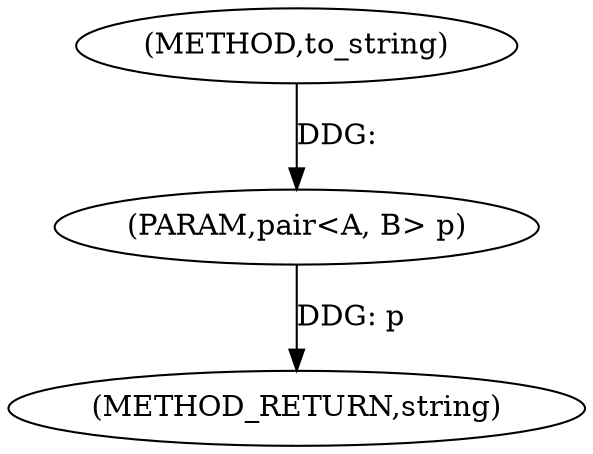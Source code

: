 digraph "to_string" {  
"1000122" [label = "(METHOD,to_string)" ]
"1000125" [label = "(METHOD_RETURN,string)" ]
"1000123" [label = "(PARAM,pair<A, B> p)" ]
  "1000123" -> "1000125"  [ label = "DDG: p"] 
  "1000122" -> "1000123"  [ label = "DDG: "] 
}
